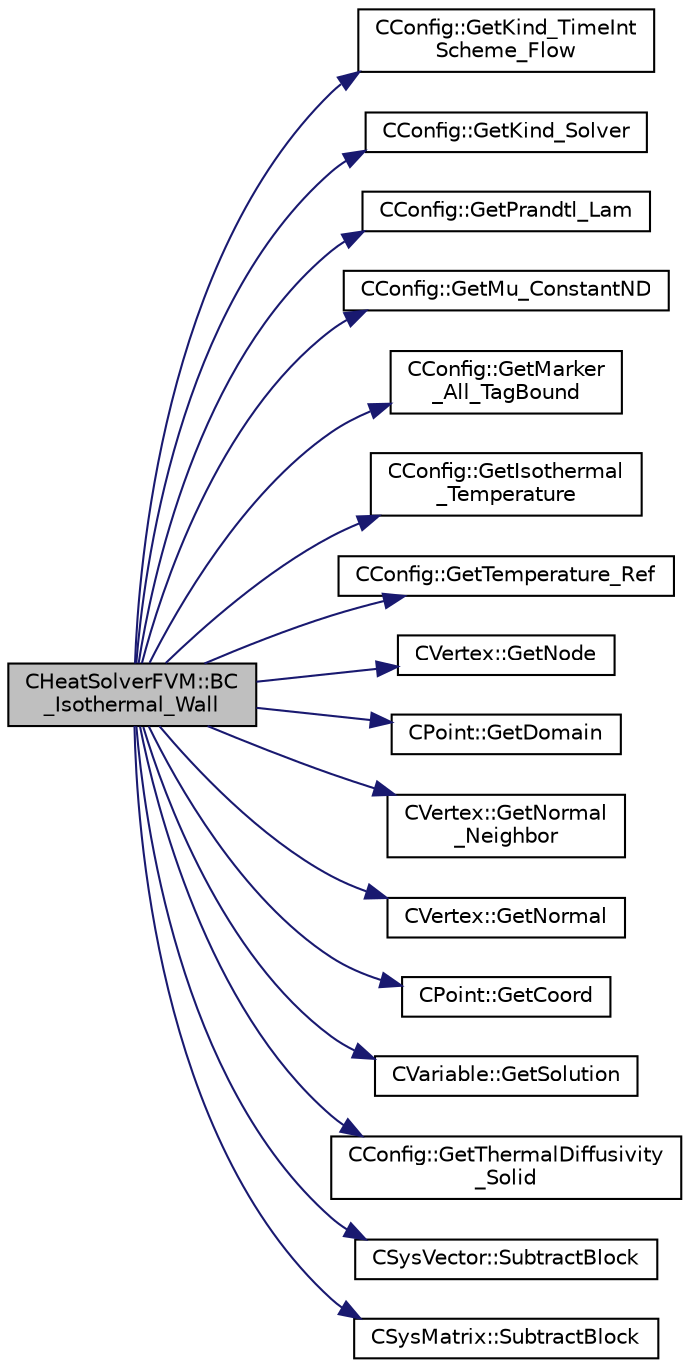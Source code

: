 digraph "CHeatSolverFVM::BC_Isothermal_Wall"
{
  edge [fontname="Helvetica",fontsize="10",labelfontname="Helvetica",labelfontsize="10"];
  node [fontname="Helvetica",fontsize="10",shape=record];
  rankdir="LR";
  Node168 [label="CHeatSolverFVM::BC\l_Isothermal_Wall",height=0.2,width=0.4,color="black", fillcolor="grey75", style="filled", fontcolor="black"];
  Node168 -> Node169 [color="midnightblue",fontsize="10",style="solid",fontname="Helvetica"];
  Node169 [label="CConfig::GetKind_TimeInt\lScheme_Flow",height=0.2,width=0.4,color="black", fillcolor="white", style="filled",URL="$class_c_config.html#a20e5fd7b43cfd2bf2bcf5137f12bc635",tooltip="Get the kind of integration scheme (explicit or implicit) for the flow equations. ..."];
  Node168 -> Node170 [color="midnightblue",fontsize="10",style="solid",fontname="Helvetica"];
  Node170 [label="CConfig::GetKind_Solver",height=0.2,width=0.4,color="black", fillcolor="white", style="filled",URL="$class_c_config.html#a0e2628fc803f14ec6179427ee02e8655",tooltip="Governing equations of the flow (it can be different from the run time equation). ..."];
  Node168 -> Node171 [color="midnightblue",fontsize="10",style="solid",fontname="Helvetica"];
  Node171 [label="CConfig::GetPrandtl_Lam",height=0.2,width=0.4,color="black", fillcolor="white", style="filled",URL="$class_c_config.html#a619cb1400d6c944e83ad0ffe82deb021",tooltip="Get the value of the laminar Prandtl number. "];
  Node168 -> Node172 [color="midnightblue",fontsize="10",style="solid",fontname="Helvetica"];
  Node172 [label="CConfig::GetMu_ConstantND",height=0.2,width=0.4,color="black", fillcolor="white", style="filled",URL="$class_c_config.html#ab8374bd6eab3ea2e8c240ab8e702a508",tooltip="Get the value of the non-dimensional constant viscosity. "];
  Node168 -> Node173 [color="midnightblue",fontsize="10",style="solid",fontname="Helvetica"];
  Node173 [label="CConfig::GetMarker\l_All_TagBound",height=0.2,width=0.4,color="black", fillcolor="white", style="filled",URL="$class_c_config.html#a967e969a3beb24bb6e57d7036af003be",tooltip="Get the index of the surface defined in the geometry file. "];
  Node168 -> Node174 [color="midnightblue",fontsize="10",style="solid",fontname="Helvetica"];
  Node174 [label="CConfig::GetIsothermal\l_Temperature",height=0.2,width=0.4,color="black", fillcolor="white", style="filled",URL="$class_c_config.html#a714590a2565d2a339ee22009ada1c7f9",tooltip="Get the wall temperature (static) at an isothermal boundary. "];
  Node168 -> Node175 [color="midnightblue",fontsize="10",style="solid",fontname="Helvetica"];
  Node175 [label="CConfig::GetTemperature_Ref",height=0.2,width=0.4,color="black", fillcolor="white", style="filled",URL="$class_c_config.html#a8ec4a0951d9a432dadffad665a9892b3",tooltip="Get the value of the reference temperature for non-dimensionalization. "];
  Node168 -> Node176 [color="midnightblue",fontsize="10",style="solid",fontname="Helvetica"];
  Node176 [label="CVertex::GetNode",height=0.2,width=0.4,color="black", fillcolor="white", style="filled",URL="$class_c_vertex.html#a95c513bf927464157ed96b6c79779a1f",tooltip="Get the node of the vertex. "];
  Node168 -> Node177 [color="midnightblue",fontsize="10",style="solid",fontname="Helvetica"];
  Node177 [label="CPoint::GetDomain",height=0.2,width=0.4,color="black", fillcolor="white", style="filled",URL="$class_c_point.html#a1d7e22a60d4cfef356af1cba2bab3e55",tooltip="For parallel computation, its indicates if a point must be computed or not. "];
  Node168 -> Node178 [color="midnightblue",fontsize="10",style="solid",fontname="Helvetica"];
  Node178 [label="CVertex::GetNormal\l_Neighbor",height=0.2,width=0.4,color="black", fillcolor="white", style="filled",URL="$class_c_vertex.html#a8d2bce3a6ee62007179e688dc2b9b182",tooltip="Get the value of the closest neighbor. "];
  Node168 -> Node179 [color="midnightblue",fontsize="10",style="solid",fontname="Helvetica"];
  Node179 [label="CVertex::GetNormal",height=0.2,width=0.4,color="black", fillcolor="white", style="filled",URL="$class_c_vertex.html#a0d289163c6f3384822fcb9ae86fc1c39",tooltip="Copy the the normal vector of a face. "];
  Node168 -> Node180 [color="midnightblue",fontsize="10",style="solid",fontname="Helvetica"];
  Node180 [label="CPoint::GetCoord",height=0.2,width=0.4,color="black", fillcolor="white", style="filled",URL="$class_c_point.html#a95fe081d22e96e190cb3edcbf0d6525f",tooltip="Get the coordinates dor the control volume. "];
  Node168 -> Node181 [color="midnightblue",fontsize="10",style="solid",fontname="Helvetica"];
  Node181 [label="CVariable::GetSolution",height=0.2,width=0.4,color="black", fillcolor="white", style="filled",URL="$class_c_variable.html#a261483e39c23c1de7cb9aea7e917c121",tooltip="Get the solution. "];
  Node168 -> Node182 [color="midnightblue",fontsize="10",style="solid",fontname="Helvetica"];
  Node182 [label="CConfig::GetThermalDiffusivity\l_Solid",height=0.2,width=0.4,color="black", fillcolor="white", style="filled",URL="$class_c_config.html#a35f241f4201017665617b572dc456f33",tooltip="Get the value of the thermal diffusivity for solids. "];
  Node168 -> Node183 [color="midnightblue",fontsize="10",style="solid",fontname="Helvetica"];
  Node183 [label="CSysVector::SubtractBlock",height=0.2,width=0.4,color="black", fillcolor="white", style="filled",URL="$class_c_sys_vector.html#a732b302ca148d38b442bfe7e096a81be",tooltip="Subtract val_residual to the residual. "];
  Node168 -> Node184 [color="midnightblue",fontsize="10",style="solid",fontname="Helvetica"];
  Node184 [label="CSysMatrix::SubtractBlock",height=0.2,width=0.4,color="black", fillcolor="white", style="filled",URL="$class_c_sys_matrix.html#af913d33707e948c30fff5a62773ef5c6",tooltip="Subtracts the specified block to the sparse matrix. "];
}
